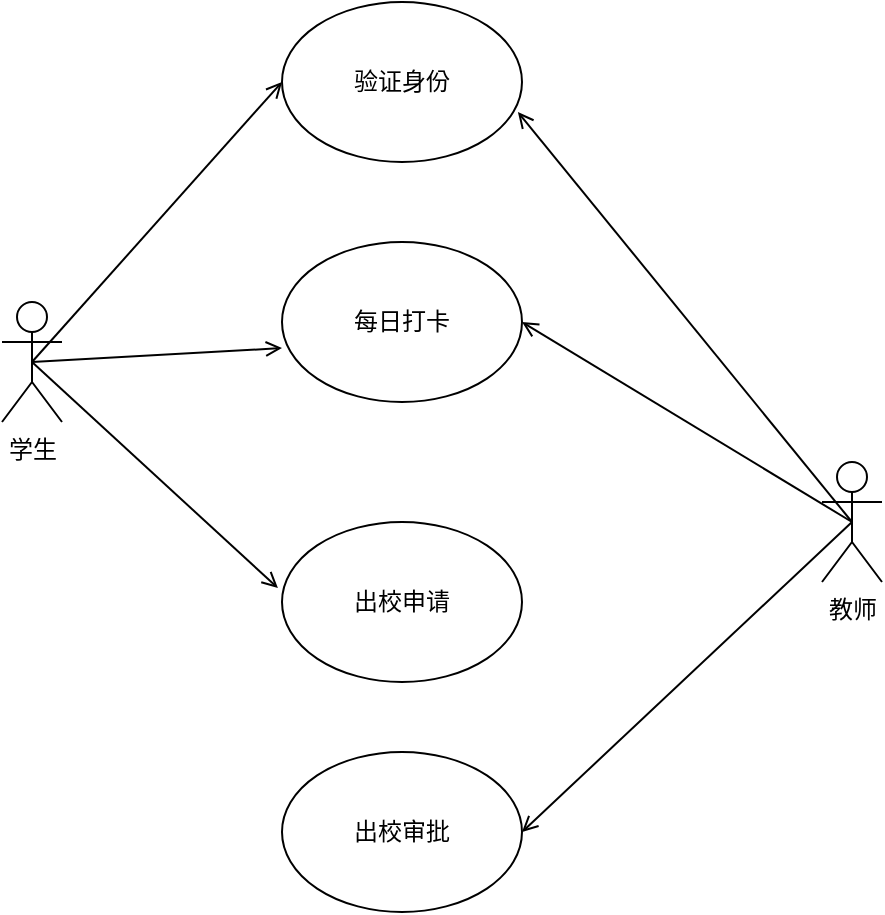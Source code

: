 <mxfile version="13.10.0" type="github">
  <diagram id="hpEqXPfB9x6XFWzPQFA4" name="第 1 页">
    <mxGraphModel dx="886" dy="752" grid="1" gridSize="10" guides="1" tooltips="1" connect="1" arrows="1" fold="1" page="1" pageScale="1" pageWidth="827" pageHeight="1169" math="0" shadow="0">
      <root>
        <mxCell id="0" />
        <mxCell id="1" parent="0" />
        <mxCell id="4uIUMuzu8bQLO9asK_ml-1" value="学生" style="shape=umlActor;verticalLabelPosition=bottom;verticalAlign=top;html=1;outlineConnect=0;" vertex="1" parent="1">
          <mxGeometry x="50" y="360" width="30" height="60" as="geometry" />
        </mxCell>
        <mxCell id="4uIUMuzu8bQLO9asK_ml-3" value="" style="endArrow=open;html=1;exitX=0.5;exitY=0.5;exitDx=0;exitDy=0;exitPerimeter=0;endFill=0;entryX=0;entryY=0.5;entryDx=0;entryDy=0;" edge="1" parent="1" source="4uIUMuzu8bQLO9asK_ml-1" target="4uIUMuzu8bQLO9asK_ml-4">
          <mxGeometry width="50" height="50" relative="1" as="geometry">
            <mxPoint x="390" y="450" as="sourcePoint" />
            <mxPoint x="330" y="250" as="targetPoint" />
          </mxGeometry>
        </mxCell>
        <mxCell id="4uIUMuzu8bQLO9asK_ml-4" value="验证身份" style="ellipse;whiteSpace=wrap;html=1;" vertex="1" parent="1">
          <mxGeometry x="190" y="210" width="120" height="80" as="geometry" />
        </mxCell>
        <mxCell id="4uIUMuzu8bQLO9asK_ml-5" value="每日打卡" style="ellipse;whiteSpace=wrap;html=1;" vertex="1" parent="1">
          <mxGeometry x="190" y="330" width="120" height="80" as="geometry" />
        </mxCell>
        <mxCell id="4uIUMuzu8bQLO9asK_ml-6" value="出校申请" style="ellipse;whiteSpace=wrap;html=1;" vertex="1" parent="1">
          <mxGeometry x="190" y="470" width="120" height="80" as="geometry" />
        </mxCell>
        <mxCell id="4uIUMuzu8bQLO9asK_ml-8" value="" style="endArrow=open;html=1;exitX=0.5;exitY=0.5;exitDx=0;exitDy=0;exitPerimeter=0;entryX=0;entryY=0.663;entryDx=0;entryDy=0;entryPerimeter=0;endFill=0;" edge="1" parent="1" source="4uIUMuzu8bQLO9asK_ml-1" target="4uIUMuzu8bQLO9asK_ml-5">
          <mxGeometry width="50" height="50" relative="1" as="geometry">
            <mxPoint x="390" y="450" as="sourcePoint" />
            <mxPoint x="310" y="400" as="targetPoint" />
            <Array as="points" />
          </mxGeometry>
        </mxCell>
        <mxCell id="4uIUMuzu8bQLO9asK_ml-10" value="" style="endArrow=open;html=1;exitX=0.5;exitY=0.5;exitDx=0;exitDy=0;exitPerimeter=0;entryX=-0.017;entryY=0.413;entryDx=0;entryDy=0;entryPerimeter=0;endFill=0;" edge="1" parent="1" source="4uIUMuzu8bQLO9asK_ml-1" target="4uIUMuzu8bQLO9asK_ml-6">
          <mxGeometry width="50" height="50" relative="1" as="geometry">
            <mxPoint x="390" y="450" as="sourcePoint" />
            <mxPoint x="440" y="400" as="targetPoint" />
          </mxGeometry>
        </mxCell>
        <mxCell id="4uIUMuzu8bQLO9asK_ml-12" value="教师" style="shape=umlActor;verticalLabelPosition=bottom;verticalAlign=top;html=1;outlineConnect=0;" vertex="1" parent="1">
          <mxGeometry x="460" y="440" width="30" height="60" as="geometry" />
        </mxCell>
        <mxCell id="4uIUMuzu8bQLO9asK_ml-15" value="" style="endArrow=open;html=1;exitX=0.5;exitY=0.5;exitDx=0;exitDy=0;exitPerimeter=0;entryX=0.983;entryY=0.688;entryDx=0;entryDy=0;entryPerimeter=0;endFill=0;" edge="1" parent="1" source="4uIUMuzu8bQLO9asK_ml-12" target="4uIUMuzu8bQLO9asK_ml-4">
          <mxGeometry width="50" height="50" relative="1" as="geometry">
            <mxPoint x="390" y="450" as="sourcePoint" />
            <mxPoint x="440" y="400" as="targetPoint" />
          </mxGeometry>
        </mxCell>
        <mxCell id="4uIUMuzu8bQLO9asK_ml-16" value="" style="endArrow=open;html=1;entryX=1;entryY=0.5;entryDx=0;entryDy=0;endFill=0;exitX=0.5;exitY=0.5;exitDx=0;exitDy=0;exitPerimeter=0;" edge="1" parent="1" source="4uIUMuzu8bQLO9asK_ml-12" target="4uIUMuzu8bQLO9asK_ml-5">
          <mxGeometry width="50" height="50" relative="1" as="geometry">
            <mxPoint x="460" y="500" as="sourcePoint" />
            <mxPoint x="440" y="400" as="targetPoint" />
          </mxGeometry>
        </mxCell>
        <mxCell id="4uIUMuzu8bQLO9asK_ml-17" value="出校审批" style="ellipse;whiteSpace=wrap;html=1;" vertex="1" parent="1">
          <mxGeometry x="190" y="585" width="120" height="80" as="geometry" />
        </mxCell>
        <mxCell id="4uIUMuzu8bQLO9asK_ml-18" value="" style="endArrow=open;html=1;entryX=1;entryY=0.5;entryDx=0;entryDy=0;endFill=0;exitX=0.5;exitY=0.5;exitDx=0;exitDy=0;exitPerimeter=0;" edge="1" parent="1" source="4uIUMuzu8bQLO9asK_ml-12" target="4uIUMuzu8bQLO9asK_ml-17">
          <mxGeometry width="50" height="50" relative="1" as="geometry">
            <mxPoint x="430" y="500" as="sourcePoint" />
            <mxPoint x="440" y="400" as="targetPoint" />
          </mxGeometry>
        </mxCell>
      </root>
    </mxGraphModel>
  </diagram>
</mxfile>
